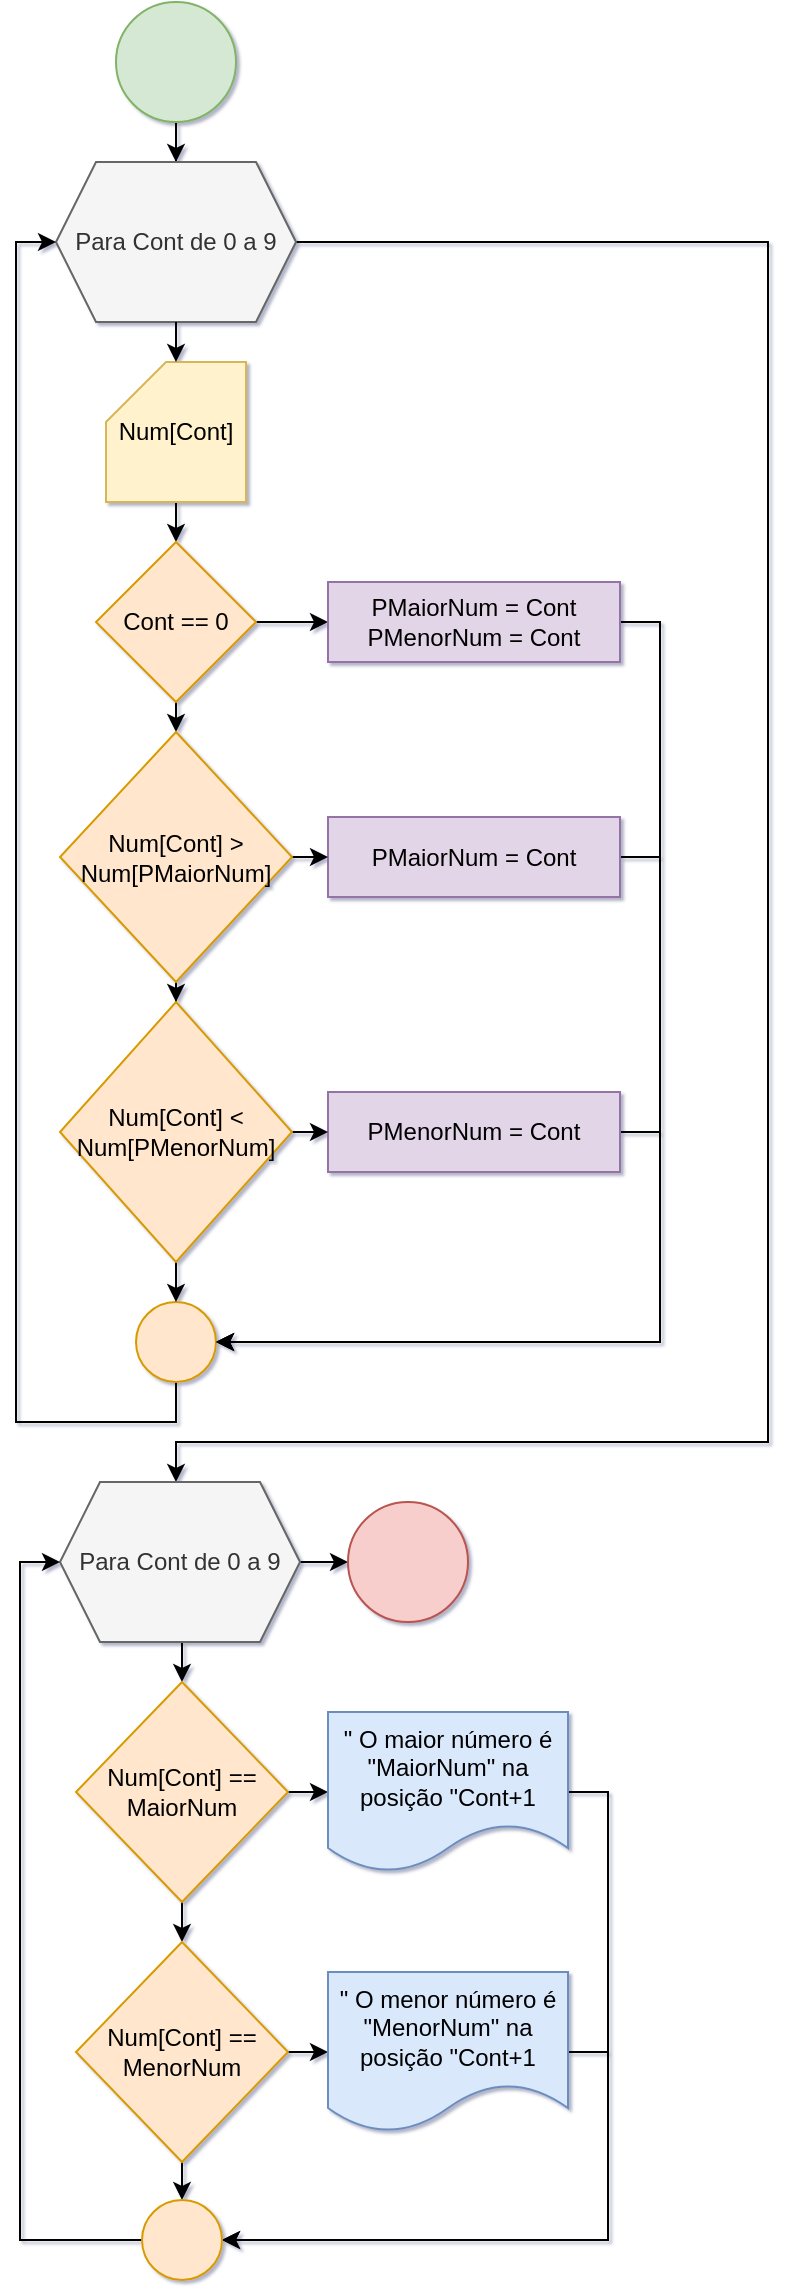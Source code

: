 <mxfile version="24.7.16">
  <diagram id="ek8o2xBYvwKBRTStbbeG" name="Página-1">
    <mxGraphModel dx="466" dy="595" grid="1" gridSize="10" guides="1" tooltips="1" connect="1" arrows="1" fold="1" page="1" pageScale="1" pageWidth="827" pageHeight="1169" math="0" shadow="1">
      <root>
        <mxCell id="0" />
        <mxCell id="1" parent="0" />
        <mxCell id="99QW-NOI-0znvqQwYTCD-3" style="edgeStyle=orthogonalEdgeStyle;rounded=0;orthogonalLoop=1;jettySize=auto;html=1;exitX=0.5;exitY=1;exitDx=0;exitDy=0;" edge="1" parent="1" source="99QW-NOI-0znvqQwYTCD-1" target="99QW-NOI-0znvqQwYTCD-2">
          <mxGeometry relative="1" as="geometry" />
        </mxCell>
        <mxCell id="99QW-NOI-0znvqQwYTCD-1" value="" style="ellipse;whiteSpace=wrap;html=1;aspect=fixed;fillColor=#d5e8d4;strokeColor=#82b366;" vertex="1" parent="1">
          <mxGeometry x="384" y="30" width="60" height="60" as="geometry" />
        </mxCell>
        <mxCell id="99QW-NOI-0znvqQwYTCD-32" style="edgeStyle=orthogonalEdgeStyle;rounded=0;orthogonalLoop=1;jettySize=auto;html=1;exitX=1;exitY=0.5;exitDx=0;exitDy=0;" edge="1" parent="1" source="99QW-NOI-0znvqQwYTCD-2" target="99QW-NOI-0znvqQwYTCD-31">
          <mxGeometry relative="1" as="geometry">
            <Array as="points">
              <mxPoint x="710" y="150" />
              <mxPoint x="710" y="750" />
              <mxPoint x="414" y="750" />
            </Array>
          </mxGeometry>
        </mxCell>
        <mxCell id="99QW-NOI-0znvqQwYTCD-2" value="Para Cont de 0 a 9" style="shape=hexagon;perimeter=hexagonPerimeter2;whiteSpace=wrap;html=1;fixedSize=1;fillColor=#f5f5f5;fontColor=#333333;strokeColor=#666666;" vertex="1" parent="1">
          <mxGeometry x="354" y="110" width="120" height="80" as="geometry" />
        </mxCell>
        <mxCell id="99QW-NOI-0znvqQwYTCD-8" style="edgeStyle=orthogonalEdgeStyle;rounded=0;orthogonalLoop=1;jettySize=auto;html=1;exitX=0.5;exitY=1;exitDx=0;exitDy=0;exitPerimeter=0;entryX=0.5;entryY=0;entryDx=0;entryDy=0;" edge="1" parent="1" source="99QW-NOI-0znvqQwYTCD-4" target="99QW-NOI-0znvqQwYTCD-7">
          <mxGeometry relative="1" as="geometry" />
        </mxCell>
        <mxCell id="99QW-NOI-0znvqQwYTCD-4" value="Num[Cont]" style="shape=card;whiteSpace=wrap;html=1;fillColor=#fff2cc;strokeColor=#d6b656;" vertex="1" parent="1">
          <mxGeometry x="379" y="210" width="70" height="70" as="geometry" />
        </mxCell>
        <mxCell id="99QW-NOI-0znvqQwYTCD-5" style="edgeStyle=orthogonalEdgeStyle;rounded=0;orthogonalLoop=1;jettySize=auto;html=1;exitX=0.5;exitY=1;exitDx=0;exitDy=0;entryX=0.5;entryY=0;entryDx=0;entryDy=0;entryPerimeter=0;" edge="1" parent="1" source="99QW-NOI-0znvqQwYTCD-2" target="99QW-NOI-0znvqQwYTCD-4">
          <mxGeometry relative="1" as="geometry" />
        </mxCell>
        <mxCell id="99QW-NOI-0znvqQwYTCD-20" style="edgeStyle=orthogonalEdgeStyle;rounded=0;orthogonalLoop=1;jettySize=auto;html=1;exitX=0.5;exitY=1;exitDx=0;exitDy=0;entryX=0.5;entryY=0;entryDx=0;entryDy=0;" edge="1" parent="1" source="99QW-NOI-0znvqQwYTCD-7" target="99QW-NOI-0znvqQwYTCD-16">
          <mxGeometry relative="1" as="geometry" />
        </mxCell>
        <mxCell id="99QW-NOI-0znvqQwYTCD-23" style="edgeStyle=orthogonalEdgeStyle;rounded=0;orthogonalLoop=1;jettySize=auto;html=1;exitX=1;exitY=0.5;exitDx=0;exitDy=0;entryX=0;entryY=0.5;entryDx=0;entryDy=0;" edge="1" parent="1" source="99QW-NOI-0znvqQwYTCD-7" target="99QW-NOI-0znvqQwYTCD-9">
          <mxGeometry relative="1" as="geometry" />
        </mxCell>
        <mxCell id="99QW-NOI-0znvqQwYTCD-7" value="Cont == 0" style="rhombus;whiteSpace=wrap;html=1;fillColor=#ffe6cc;strokeColor=#d79b00;" vertex="1" parent="1">
          <mxGeometry x="374" y="300" width="80" height="80" as="geometry" />
        </mxCell>
        <mxCell id="99QW-NOI-0znvqQwYTCD-47" style="edgeStyle=orthogonalEdgeStyle;rounded=0;orthogonalLoop=1;jettySize=auto;html=1;exitX=1;exitY=0.5;exitDx=0;exitDy=0;entryX=1;entryY=0.5;entryDx=0;entryDy=0;" edge="1" parent="1" source="99QW-NOI-0znvqQwYTCD-9" target="99QW-NOI-0znvqQwYTCD-12">
          <mxGeometry relative="1" as="geometry" />
        </mxCell>
        <mxCell id="99QW-NOI-0znvqQwYTCD-9" value="PMaiorNum = Cont&lt;div&gt;PMenorNum = Cont&lt;/div&gt;" style="rounded=0;whiteSpace=wrap;html=1;fillColor=#e1d5e7;strokeColor=#9673a6;" vertex="1" parent="1">
          <mxGeometry x="490" y="320" width="146" height="40" as="geometry" />
        </mxCell>
        <mxCell id="99QW-NOI-0znvqQwYTCD-30" style="edgeStyle=orthogonalEdgeStyle;rounded=0;orthogonalLoop=1;jettySize=auto;html=1;exitX=0.5;exitY=1;exitDx=0;exitDy=0;entryX=0;entryY=0.5;entryDx=0;entryDy=0;" edge="1" parent="1" source="99QW-NOI-0znvqQwYTCD-12" target="99QW-NOI-0znvqQwYTCD-2">
          <mxGeometry relative="1" as="geometry" />
        </mxCell>
        <mxCell id="99QW-NOI-0znvqQwYTCD-12" value="" style="ellipse;whiteSpace=wrap;html=1;aspect=fixed;fillColor=#ffe6cc;strokeColor=#d79b00;" vertex="1" parent="1">
          <mxGeometry x="394" y="680" width="40" height="40" as="geometry" />
        </mxCell>
        <mxCell id="99QW-NOI-0znvqQwYTCD-48" style="edgeStyle=orthogonalEdgeStyle;rounded=0;orthogonalLoop=1;jettySize=auto;html=1;exitX=1;exitY=0.5;exitDx=0;exitDy=0;entryX=1;entryY=0.5;entryDx=0;entryDy=0;" edge="1" parent="1" source="99QW-NOI-0znvqQwYTCD-15" target="99QW-NOI-0znvqQwYTCD-12">
          <mxGeometry relative="1" as="geometry" />
        </mxCell>
        <mxCell id="99QW-NOI-0znvqQwYTCD-15" value="PMaiorNum = Cont" style="rounded=0;whiteSpace=wrap;html=1;fillColor=#e1d5e7;strokeColor=#9673a6;" vertex="1" parent="1">
          <mxGeometry x="490" y="437.5" width="146" height="40" as="geometry" />
        </mxCell>
        <mxCell id="99QW-NOI-0znvqQwYTCD-22" style="edgeStyle=orthogonalEdgeStyle;rounded=0;orthogonalLoop=1;jettySize=auto;html=1;entryX=0.5;entryY=0;entryDx=0;entryDy=0;" edge="1" parent="1" source="99QW-NOI-0znvqQwYTCD-16" target="99QW-NOI-0znvqQwYTCD-21">
          <mxGeometry relative="1" as="geometry" />
        </mxCell>
        <mxCell id="99QW-NOI-0znvqQwYTCD-53" style="edgeStyle=orthogonalEdgeStyle;rounded=0;orthogonalLoop=1;jettySize=auto;html=1;exitX=1;exitY=0.5;exitDx=0;exitDy=0;entryX=0;entryY=0.5;entryDx=0;entryDy=0;" edge="1" parent="1" source="99QW-NOI-0znvqQwYTCD-16" target="99QW-NOI-0znvqQwYTCD-15">
          <mxGeometry relative="1" as="geometry" />
        </mxCell>
        <mxCell id="99QW-NOI-0znvqQwYTCD-16" value="Num[Cont] &amp;gt; Num[PMaiorNum]" style="rhombus;whiteSpace=wrap;html=1;fillColor=#ffe6cc;strokeColor=#d79b00;" vertex="1" parent="1">
          <mxGeometry x="356" y="395" width="116" height="125" as="geometry" />
        </mxCell>
        <mxCell id="99QW-NOI-0znvqQwYTCD-49" style="edgeStyle=orthogonalEdgeStyle;rounded=0;orthogonalLoop=1;jettySize=auto;html=1;exitX=1;exitY=0.5;exitDx=0;exitDy=0;entryX=1;entryY=0.5;entryDx=0;entryDy=0;" edge="1" parent="1" source="99QW-NOI-0znvqQwYTCD-19" target="99QW-NOI-0znvqQwYTCD-12">
          <mxGeometry relative="1" as="geometry" />
        </mxCell>
        <mxCell id="99QW-NOI-0znvqQwYTCD-19" value="&lt;div&gt;PMenorNum = Cont&lt;/div&gt;" style="rounded=0;whiteSpace=wrap;html=1;fillColor=#e1d5e7;strokeColor=#9673a6;" vertex="1" parent="1">
          <mxGeometry x="490" y="575" width="146" height="40" as="geometry" />
        </mxCell>
        <mxCell id="99QW-NOI-0znvqQwYTCD-25" style="edgeStyle=orthogonalEdgeStyle;rounded=0;orthogonalLoop=1;jettySize=auto;html=1;exitX=1;exitY=0.5;exitDx=0;exitDy=0;entryX=0;entryY=0.5;entryDx=0;entryDy=0;" edge="1" parent="1" source="99QW-NOI-0znvqQwYTCD-21" target="99QW-NOI-0znvqQwYTCD-19">
          <mxGeometry relative="1" as="geometry" />
        </mxCell>
        <mxCell id="99QW-NOI-0znvqQwYTCD-26" style="edgeStyle=orthogonalEdgeStyle;rounded=0;orthogonalLoop=1;jettySize=auto;html=1;exitX=0.5;exitY=1;exitDx=0;exitDy=0;entryX=0.5;entryY=0;entryDx=0;entryDy=0;" edge="1" parent="1" source="99QW-NOI-0znvqQwYTCD-21" target="99QW-NOI-0znvqQwYTCD-12">
          <mxGeometry relative="1" as="geometry" />
        </mxCell>
        <mxCell id="99QW-NOI-0znvqQwYTCD-21" value="Num[Cont] &amp;lt; Num[PMenorNum]" style="rhombus;whiteSpace=wrap;html=1;fillColor=#ffe6cc;strokeColor=#d79b00;" vertex="1" parent="1">
          <mxGeometry x="356" y="530" width="116" height="130" as="geometry" />
        </mxCell>
        <mxCell id="99QW-NOI-0znvqQwYTCD-34" style="edgeStyle=orthogonalEdgeStyle;rounded=0;orthogonalLoop=1;jettySize=auto;html=1;exitX=0.5;exitY=1;exitDx=0;exitDy=0;entryX=0.5;entryY=0;entryDx=0;entryDy=0;" edge="1" parent="1" source="99QW-NOI-0znvqQwYTCD-31" target="99QW-NOI-0znvqQwYTCD-33">
          <mxGeometry relative="1" as="geometry" />
        </mxCell>
        <mxCell id="99QW-NOI-0znvqQwYTCD-51" style="edgeStyle=orthogonalEdgeStyle;rounded=0;orthogonalLoop=1;jettySize=auto;html=1;exitX=1;exitY=0.5;exitDx=0;exitDy=0;entryX=0;entryY=0.5;entryDx=0;entryDy=0;" edge="1" parent="1" source="99QW-NOI-0znvqQwYTCD-31" target="99QW-NOI-0znvqQwYTCD-50">
          <mxGeometry relative="1" as="geometry" />
        </mxCell>
        <mxCell id="99QW-NOI-0znvqQwYTCD-31" value="Para Cont de 0 a 9" style="shape=hexagon;perimeter=hexagonPerimeter2;whiteSpace=wrap;html=1;fixedSize=1;fillColor=#f5f5f5;fontColor=#333333;strokeColor=#666666;" vertex="1" parent="1">
          <mxGeometry x="356" y="770" width="120" height="80" as="geometry" />
        </mxCell>
        <mxCell id="99QW-NOI-0znvqQwYTCD-36" style="edgeStyle=orthogonalEdgeStyle;rounded=0;orthogonalLoop=1;jettySize=auto;html=1;exitX=0.5;exitY=1;exitDx=0;exitDy=0;entryX=0.5;entryY=0;entryDx=0;entryDy=0;" edge="1" parent="1" source="99QW-NOI-0znvqQwYTCD-33" target="99QW-NOI-0znvqQwYTCD-35">
          <mxGeometry relative="1" as="geometry" />
        </mxCell>
        <mxCell id="99QW-NOI-0znvqQwYTCD-38" style="edgeStyle=orthogonalEdgeStyle;rounded=0;orthogonalLoop=1;jettySize=auto;html=1;exitX=1;exitY=0.5;exitDx=0;exitDy=0;entryX=0;entryY=0.5;entryDx=0;entryDy=0;" edge="1" parent="1" source="99QW-NOI-0znvqQwYTCD-33" target="99QW-NOI-0znvqQwYTCD-37">
          <mxGeometry relative="1" as="geometry" />
        </mxCell>
        <mxCell id="99QW-NOI-0znvqQwYTCD-33" value="Num[Cont] == MaiorNum" style="rhombus;whiteSpace=wrap;html=1;fillColor=#ffe6cc;strokeColor=#d79b00;" vertex="1" parent="1">
          <mxGeometry x="364" y="870" width="106" height="110" as="geometry" />
        </mxCell>
        <mxCell id="99QW-NOI-0znvqQwYTCD-40" style="edgeStyle=orthogonalEdgeStyle;rounded=0;orthogonalLoop=1;jettySize=auto;html=1;exitX=1;exitY=0.5;exitDx=0;exitDy=0;entryX=0;entryY=0.5;entryDx=0;entryDy=0;" edge="1" parent="1" source="99QW-NOI-0znvqQwYTCD-35" target="99QW-NOI-0znvqQwYTCD-39">
          <mxGeometry relative="1" as="geometry" />
        </mxCell>
        <mxCell id="99QW-NOI-0znvqQwYTCD-42" style="edgeStyle=orthogonalEdgeStyle;rounded=0;orthogonalLoop=1;jettySize=auto;html=1;exitX=0.5;exitY=1;exitDx=0;exitDy=0;entryX=0.5;entryY=0;entryDx=0;entryDy=0;" edge="1" parent="1" source="99QW-NOI-0znvqQwYTCD-35" target="99QW-NOI-0znvqQwYTCD-41">
          <mxGeometry relative="1" as="geometry" />
        </mxCell>
        <mxCell id="99QW-NOI-0znvqQwYTCD-35" value="Num[Cont] == MenorNum" style="rhombus;whiteSpace=wrap;html=1;fillColor=#ffe6cc;strokeColor=#d79b00;" vertex="1" parent="1">
          <mxGeometry x="364" y="1000" width="106" height="110" as="geometry" />
        </mxCell>
        <mxCell id="99QW-NOI-0znvqQwYTCD-43" style="edgeStyle=orthogonalEdgeStyle;rounded=0;orthogonalLoop=1;jettySize=auto;html=1;exitX=1;exitY=0.5;exitDx=0;exitDy=0;entryX=1;entryY=0.5;entryDx=0;entryDy=0;" edge="1" parent="1" source="99QW-NOI-0znvqQwYTCD-37" target="99QW-NOI-0znvqQwYTCD-41">
          <mxGeometry relative="1" as="geometry" />
        </mxCell>
        <mxCell id="99QW-NOI-0znvqQwYTCD-37" value="&quot; O maior número é &quot;MaiorNum&quot; na posição &quot;Cont+1" style="shape=document;whiteSpace=wrap;html=1;boundedLbl=1;fillColor=#dae8fc;strokeColor=#6c8ebf;" vertex="1" parent="1">
          <mxGeometry x="490" y="885" width="120" height="80" as="geometry" />
        </mxCell>
        <mxCell id="99QW-NOI-0znvqQwYTCD-44" style="edgeStyle=orthogonalEdgeStyle;rounded=0;orthogonalLoop=1;jettySize=auto;html=1;exitX=1;exitY=0.5;exitDx=0;exitDy=0;entryX=1;entryY=0.5;entryDx=0;entryDy=0;" edge="1" parent="1" source="99QW-NOI-0znvqQwYTCD-39" target="99QW-NOI-0znvqQwYTCD-41">
          <mxGeometry relative="1" as="geometry" />
        </mxCell>
        <mxCell id="99QW-NOI-0znvqQwYTCD-39" value="&quot; O menor número é &quot;MenorNum&quot; na posição &quot;Cont+1" style="shape=document;whiteSpace=wrap;html=1;boundedLbl=1;fillColor=#dae8fc;strokeColor=#6c8ebf;" vertex="1" parent="1">
          <mxGeometry x="490" y="1015" width="120" height="80" as="geometry" />
        </mxCell>
        <mxCell id="99QW-NOI-0znvqQwYTCD-46" style="edgeStyle=orthogonalEdgeStyle;rounded=0;orthogonalLoop=1;jettySize=auto;html=1;exitX=0;exitY=0.5;exitDx=0;exitDy=0;entryX=0;entryY=0.5;entryDx=0;entryDy=0;" edge="1" parent="1" source="99QW-NOI-0znvqQwYTCD-41" target="99QW-NOI-0znvqQwYTCD-31">
          <mxGeometry relative="1" as="geometry" />
        </mxCell>
        <mxCell id="99QW-NOI-0znvqQwYTCD-41" value="" style="ellipse;whiteSpace=wrap;html=1;aspect=fixed;fillColor=#ffe6cc;strokeColor=#d79b00;" vertex="1" parent="1">
          <mxGeometry x="397" y="1129" width="40" height="40" as="geometry" />
        </mxCell>
        <mxCell id="99QW-NOI-0znvqQwYTCD-50" value="" style="ellipse;whiteSpace=wrap;html=1;aspect=fixed;fillColor=#f8cecc;strokeColor=#b85450;" vertex="1" parent="1">
          <mxGeometry x="500" y="780" width="60" height="60" as="geometry" />
        </mxCell>
      </root>
    </mxGraphModel>
  </diagram>
</mxfile>
